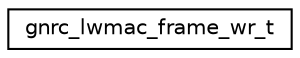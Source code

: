 digraph "Graphical Class Hierarchy"
{
 // LATEX_PDF_SIZE
  edge [fontname="Helvetica",fontsize="10",labelfontname="Helvetica",labelfontsize="10"];
  node [fontname="Helvetica",fontsize="10",shape=record];
  rankdir="LR";
  Node0 [label="gnrc_lwmac_frame_wr_t",height=0.2,width=0.4,color="black", fillcolor="white", style="filled",URL="$structgnrc__lwmac__frame__wr__t.html",tooltip="LWMAC WR (wake-up request packet, i.e., preamble packet) frame."];
}
